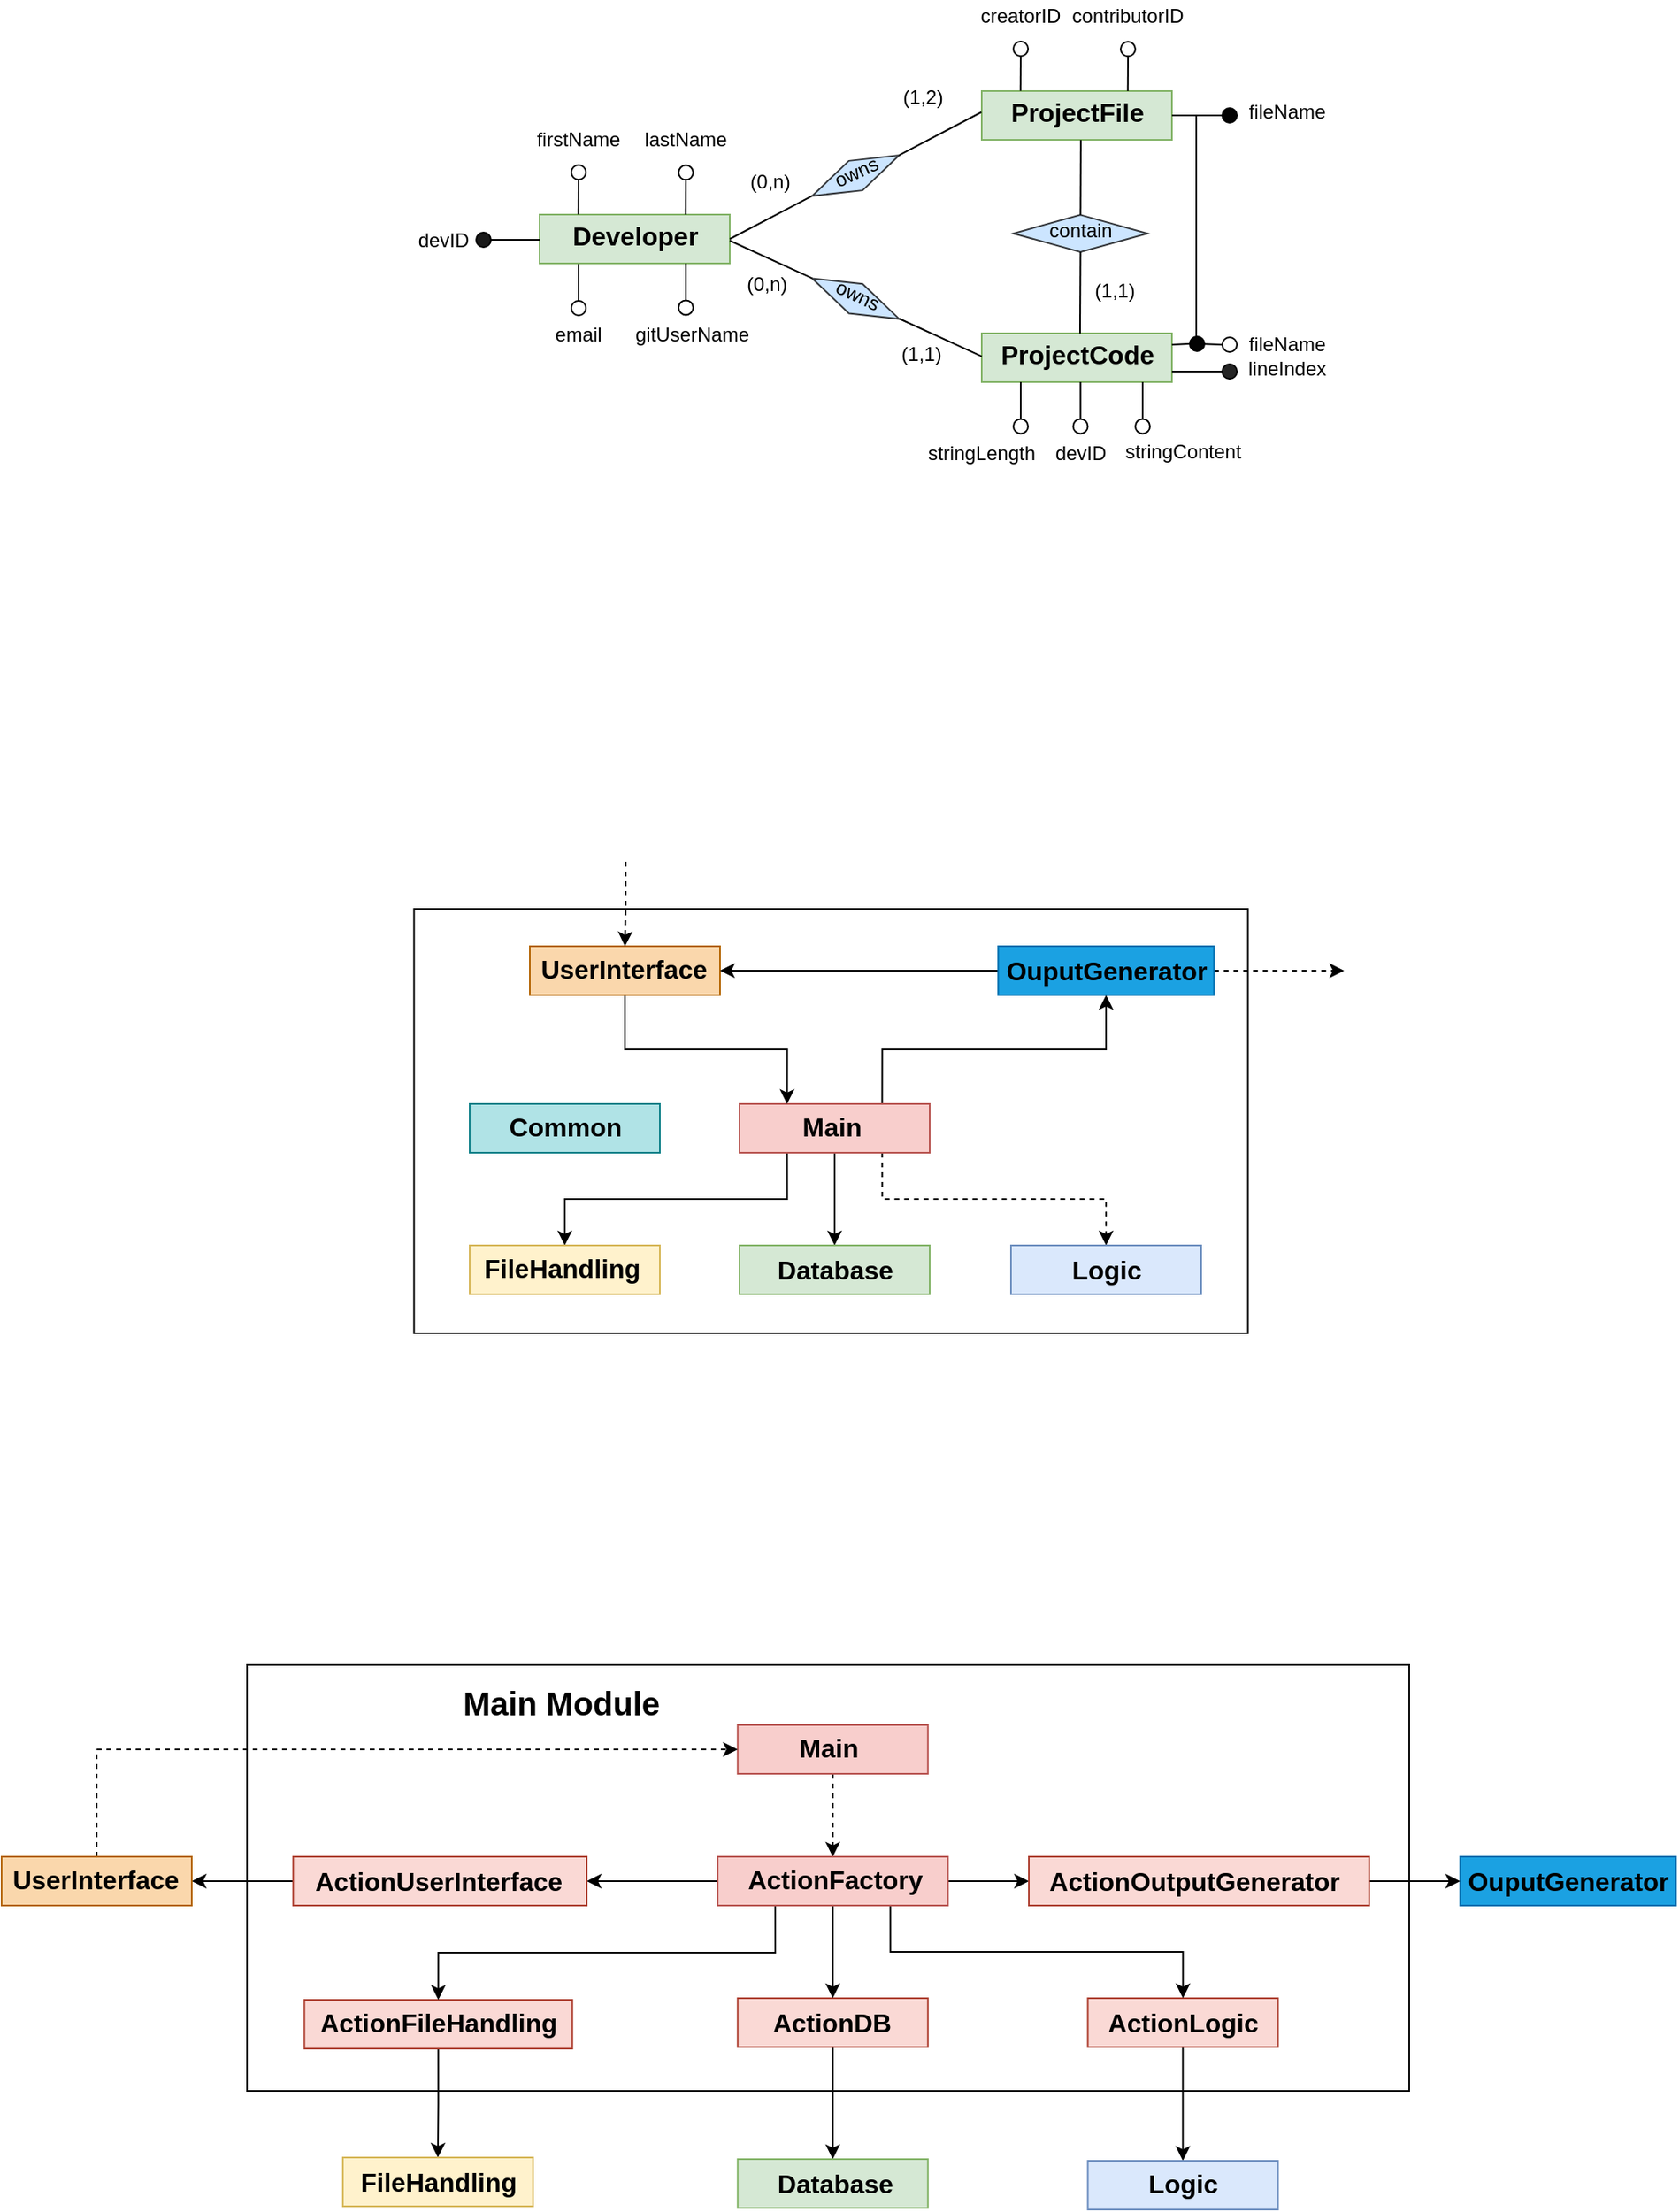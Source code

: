 <mxfile version="15.4.3" type="device"><diagram id="R2lEEEUBdFMjLlhIrx00" name="Page-1"><mxGraphModel dx="1048" dy="377" grid="0" gridSize="10" guides="1" tooltips="1" connect="1" arrows="1" fold="1" page="0" pageScale="1" pageWidth="850" pageHeight="1100" math="0" shadow="0" extFonts="Permanent Marker^https://fonts.googleapis.com/css?family=Permanent+Marker"><root><mxCell id="0"/><mxCell id="1" parent="0"/><mxCell id="upUzOazT2X5MGt1B-nJO-1" value="" style="whiteSpace=wrap;html=1;fillColor=#d5e8d4;strokeColor=#82b366;" parent="1" vertex="1"><mxGeometry x="59" y="266" width="117" height="30" as="geometry"/></mxCell><mxCell id="upUzOazT2X5MGt1B-nJO-2" value="&lt;font style=&quot;font-size: 16px&quot;&gt;&lt;b&gt;Developer&lt;/b&gt;&lt;/font&gt;" style="text;html=1;strokeColor=none;fillColor=none;align=center;verticalAlign=middle;whiteSpace=wrap;rounded=0;" parent="1" vertex="1"><mxGeometry x="97.5" y="269" width="40" height="20" as="geometry"/></mxCell><mxCell id="upUzOazT2X5MGt1B-nJO-3" value="lastName" style="text;html=1;strokeColor=none;fillColor=none;align=center;verticalAlign=middle;whiteSpace=wrap;rounded=0;" parent="1" vertex="1"><mxGeometry x="129" y="210" width="40" height="20" as="geometry"/></mxCell><mxCell id="upUzOazT2X5MGt1B-nJO-4" value="firstName" style="text;html=1;strokeColor=none;fillColor=none;align=center;verticalAlign=middle;whiteSpace=wrap;rounded=0;" parent="1" vertex="1"><mxGeometry x="63" y="210" width="40" height="20" as="geometry"/></mxCell><mxCell id="upUzOazT2X5MGt1B-nJO-5" value="devID" style="text;html=1;strokeColor=none;fillColor=none;align=center;verticalAlign=middle;whiteSpace=wrap;rounded=0;" parent="1" vertex="1"><mxGeometry x="-20" y="271.5" width="40" height="20" as="geometry"/></mxCell><mxCell id="upUzOazT2X5MGt1B-nJO-6" value="email" style="text;html=1;strokeColor=none;fillColor=none;align=center;verticalAlign=middle;whiteSpace=wrap;rounded=0;" parent="1" vertex="1"><mxGeometry x="63" y="330" width="40" height="20" as="geometry"/></mxCell><mxCell id="upUzOazT2X5MGt1B-nJO-7" value="gitUserName" style="text;html=1;strokeColor=none;fillColor=none;align=center;verticalAlign=middle;whiteSpace=wrap;rounded=0;" parent="1" vertex="1"><mxGeometry x="133" y="330" width="40" height="20" as="geometry"/></mxCell><mxCell id="upUzOazT2X5MGt1B-nJO-8" value="" style="ellipse;whiteSpace=wrap;html=1;aspect=fixed;" parent="1" vertex="1"><mxGeometry x="78.5" y="235.5" width="9" height="9" as="geometry"/></mxCell><mxCell id="upUzOazT2X5MGt1B-nJO-12" value="" style="endArrow=none;html=1;exitX=0.204;exitY=-0.005;exitDx=0;exitDy=0;exitPerimeter=0;" parent="1" source="upUzOazT2X5MGt1B-nJO-1" edge="1"><mxGeometry width="50" height="50" relative="1" as="geometry"><mxPoint x="83.5" y="259" as="sourcePoint"/><mxPoint x="83" y="244" as="targetPoint"/></mxGeometry></mxCell><mxCell id="upUzOazT2X5MGt1B-nJO-19" value="" style="ellipse;whiteSpace=wrap;html=1;aspect=fixed;" parent="1" vertex="1"><mxGeometry x="78.5" y="319" width="9" height="9" as="geometry"/></mxCell><mxCell id="upUzOazT2X5MGt1B-nJO-20" value="" style="endArrow=none;html=1;entryX=0.205;entryY=1.007;entryDx=0;entryDy=0;entryPerimeter=0;" parent="1" edge="1"><mxGeometry width="50" height="50" relative="1" as="geometry"><mxPoint x="83" y="319" as="sourcePoint"/><mxPoint x="82.985" y="296.315" as="targetPoint"/></mxGeometry></mxCell><mxCell id="upUzOazT2X5MGt1B-nJO-24" value="" style="ellipse;whiteSpace=wrap;html=1;aspect=fixed;fillColor=#191919;" parent="1" vertex="1"><mxGeometry x="20" y="277" width="9" height="9" as="geometry"/></mxCell><mxCell id="upUzOazT2X5MGt1B-nJO-25" value="" style="endArrow=none;html=1;exitX=1;exitY=0.5;exitDx=0;exitDy=0;" parent="1" source="upUzOazT2X5MGt1B-nJO-24" edge="1"><mxGeometry width="50" height="50" relative="1" as="geometry"><mxPoint x="34" y="282" as="sourcePoint"/><mxPoint x="59" y="281.5" as="targetPoint"/></mxGeometry></mxCell><mxCell id="upUzOazT2X5MGt1B-nJO-26" value="" style="rhombus;whiteSpace=wrap;html=1;fillColor=#cce5ff;rotation=-25;strokeColor=#36393d;" parent="1" vertex="1"><mxGeometry x="224" y="232" width="59" height="20" as="geometry"/></mxCell><mxCell id="upUzOazT2X5MGt1B-nJO-27" value="owns" style="text;html=1;strokeColor=none;fillColor=none;align=center;verticalAlign=middle;whiteSpace=wrap;rounded=0;rotation=-25;" parent="1" vertex="1"><mxGeometry x="234" y="230" width="40" height="20" as="geometry"/></mxCell><mxCell id="upUzOazT2X5MGt1B-nJO-28" value="" style="rhombus;whiteSpace=wrap;html=1;fillColor=#cce5ff;rotation=25;strokeColor=#36393d;" parent="1" vertex="1"><mxGeometry x="224" y="307.69" width="59" height="20" as="geometry"/></mxCell><mxCell id="upUzOazT2X5MGt1B-nJO-29" value="owns" style="text;html=1;strokeColor=none;fillColor=none;align=center;verticalAlign=middle;whiteSpace=wrap;rounded=0;rotation=25;" parent="1" vertex="1"><mxGeometry x="235" y="305.5" width="40" height="20" as="geometry"/></mxCell><mxCell id="upUzOazT2X5MGt1B-nJO-30" value="" style="endArrow=none;html=1;exitX=1;exitY=0.5;exitDx=0;exitDy=0;entryX=0;entryY=0.5;entryDx=0;entryDy=0;" parent="1" source="upUzOazT2X5MGt1B-nJO-1" target="upUzOazT2X5MGt1B-nJO-26" edge="1"><mxGeometry width="50" height="50" relative="1" as="geometry"><mxPoint x="248" y="309" as="sourcePoint"/><mxPoint x="298" y="259" as="targetPoint"/></mxGeometry></mxCell><mxCell id="upUzOazT2X5MGt1B-nJO-49" value="" style="ellipse;whiteSpace=wrap;html=1;aspect=fixed;" parent="1" vertex="1"><mxGeometry x="144.5" y="235.65" width="9" height="9" as="geometry"/></mxCell><mxCell id="upUzOazT2X5MGt1B-nJO-50" value="" style="endArrow=none;html=1;exitX=0.204;exitY=-0.005;exitDx=0;exitDy=0;exitPerimeter=0;" parent="1" edge="1"><mxGeometry width="50" height="50" relative="1" as="geometry"><mxPoint x="148.868" y="266.0" as="sourcePoint"/><mxPoint x="149" y="244.15" as="targetPoint"/></mxGeometry></mxCell><mxCell id="upUzOazT2X5MGt1B-nJO-52" value="" style="ellipse;whiteSpace=wrap;html=1;aspect=fixed;" parent="1" vertex="1"><mxGeometry x="144.5" y="318.69" width="9" height="9" as="geometry"/></mxCell><mxCell id="upUzOazT2X5MGt1B-nJO-53" value="" style="endArrow=none;html=1;entryX=0.205;entryY=1.007;entryDx=0;entryDy=0;entryPerimeter=0;" parent="1" edge="1"><mxGeometry width="50" height="50" relative="1" as="geometry"><mxPoint x="149" y="318.69" as="sourcePoint"/><mxPoint x="148.985" y="296.005" as="targetPoint"/></mxGeometry></mxCell><mxCell id="upUzOazT2X5MGt1B-nJO-54" value="" style="whiteSpace=wrap;html=1;fillColor=#d5e8d4;strokeColor=#82b366;" parent="1" vertex="1"><mxGeometry x="331" y="190" width="117" height="30" as="geometry"/></mxCell><mxCell id="upUzOazT2X5MGt1B-nJO-55" value="&lt;font style=&quot;font-size: 16px&quot;&gt;&lt;b&gt;ProjectFile&lt;/b&gt;&lt;/font&gt;" style="text;html=1;strokeColor=none;fillColor=none;align=center;verticalAlign=middle;whiteSpace=wrap;rounded=0;" parent="1" vertex="1"><mxGeometry x="369.5" y="193" width="40" height="20" as="geometry"/></mxCell><mxCell id="upUzOazT2X5MGt1B-nJO-56" value="contributorID" style="text;html=1;strokeColor=none;fillColor=none;align=center;verticalAlign=middle;whiteSpace=wrap;rounded=0;" parent="1" vertex="1"><mxGeometry x="401" y="134" width="40" height="20" as="geometry"/></mxCell><mxCell id="upUzOazT2X5MGt1B-nJO-57" value="creatorID" style="text;html=1;strokeColor=none;fillColor=none;align=center;verticalAlign=middle;whiteSpace=wrap;rounded=0;" parent="1" vertex="1"><mxGeometry x="335" y="134" width="40" height="20" as="geometry"/></mxCell><mxCell id="upUzOazT2X5MGt1B-nJO-60" value="fileName" style="text;html=1;strokeColor=none;fillColor=none;align=center;verticalAlign=middle;whiteSpace=wrap;rounded=0;" parent="1" vertex="1"><mxGeometry x="499" y="193" width="40" height="20" as="geometry"/></mxCell><mxCell id="upUzOazT2X5MGt1B-nJO-61" value="" style="ellipse;whiteSpace=wrap;html=1;aspect=fixed;fillColor=#FCFCFC;" parent="1" vertex="1"><mxGeometry x="350.5" y="159.5" width="9" height="9" as="geometry"/></mxCell><mxCell id="upUzOazT2X5MGt1B-nJO-62" value="" style="endArrow=none;html=1;exitX=0.204;exitY=-0.005;exitDx=0;exitDy=0;exitPerimeter=0;" parent="1" source="upUzOazT2X5MGt1B-nJO-54" edge="1"><mxGeometry width="50" height="50" relative="1" as="geometry"><mxPoint x="355.5" y="183" as="sourcePoint"/><mxPoint x="355" y="168" as="targetPoint"/></mxGeometry></mxCell><mxCell id="upUzOazT2X5MGt1B-nJO-67" value="" style="ellipse;whiteSpace=wrap;html=1;aspect=fixed;" parent="1" vertex="1"><mxGeometry x="416.5" y="159.65" width="9" height="9" as="geometry"/></mxCell><mxCell id="upUzOazT2X5MGt1B-nJO-68" value="" style="endArrow=none;html=1;exitX=0.204;exitY=-0.005;exitDx=0;exitDy=0;exitPerimeter=0;" parent="1" edge="1"><mxGeometry width="50" height="50" relative="1" as="geometry"><mxPoint x="420.868" y="190" as="sourcePoint"/><mxPoint x="421" y="168.15" as="targetPoint"/></mxGeometry></mxCell><mxCell id="upUzOazT2X5MGt1B-nJO-69" value="" style="ellipse;whiteSpace=wrap;html=1;aspect=fixed;fillColor=#030303;" parent="1" vertex="1"><mxGeometry x="479" y="200.5" width="9" height="9" as="geometry"/></mxCell><mxCell id="upUzOazT2X5MGt1B-nJO-71" value="" style="endArrow=none;html=1;entryX=0;entryY=0.5;entryDx=0;entryDy=0;" parent="1" target="upUzOazT2X5MGt1B-nJO-69" edge="1"><mxGeometry width="50" height="50" relative="1" as="geometry"><mxPoint x="448" y="205" as="sourcePoint"/><mxPoint x="413" y="204" as="targetPoint"/></mxGeometry></mxCell><mxCell id="upUzOazT2X5MGt1B-nJO-72" value="" style="endArrow=none;html=1;exitX=1;exitY=0.5;exitDx=0;exitDy=0;entryX=0;entryY=0.5;entryDx=0;entryDy=0;" parent="1" edge="1"><mxGeometry width="50" height="50" relative="1" as="geometry"><mxPoint x="280" y="229.53" as="sourcePoint"/><mxPoint x="330.764" y="202.997" as="targetPoint"/></mxGeometry></mxCell><mxCell id="upUzOazT2X5MGt1B-nJO-73" value="" style="whiteSpace=wrap;html=1;fillColor=#d5e8d4;strokeColor=#82b366;" parent="1" vertex="1"><mxGeometry x="331" y="339" width="117" height="30" as="geometry"/></mxCell><mxCell id="upUzOazT2X5MGt1B-nJO-74" value="&lt;font size=&quot;1&quot;&gt;&lt;b style=&quot;font-size: 16px&quot;&gt;ProjectCode&lt;/b&gt;&lt;/font&gt;" style="text;html=1;strokeColor=none;fillColor=none;align=center;verticalAlign=middle;whiteSpace=wrap;rounded=0;" parent="1" vertex="1"><mxGeometry x="369.5" y="342" width="40" height="20" as="geometry"/></mxCell><mxCell id="upUzOazT2X5MGt1B-nJO-78" value="stringContent" style="text;html=1;strokeColor=none;fillColor=none;align=center;verticalAlign=middle;whiteSpace=wrap;rounded=0;" parent="1" vertex="1"><mxGeometry x="434.5" y="402" width="40" height="20" as="geometry"/></mxCell><mxCell id="upUzOazT2X5MGt1B-nJO-79" value="stringLength" style="text;html=1;strokeColor=none;fillColor=none;align=center;verticalAlign=middle;whiteSpace=wrap;rounded=0;" parent="1" vertex="1"><mxGeometry x="310.5" y="403" width="40" height="20" as="geometry"/></mxCell><mxCell id="upUzOazT2X5MGt1B-nJO-82" value="" style="ellipse;whiteSpace=wrap;html=1;aspect=fixed;fillColor=#FFFFFF;" parent="1" vertex="1"><mxGeometry x="350.5" y="391.69" width="9" height="9" as="geometry"/></mxCell><mxCell id="upUzOazT2X5MGt1B-nJO-83" value="" style="endArrow=none;html=1;entryX=0.205;entryY=1.007;entryDx=0;entryDy=0;entryPerimeter=0;" parent="1" edge="1"><mxGeometry width="50" height="50" relative="1" as="geometry"><mxPoint x="355" y="391.69" as="sourcePoint"/><mxPoint x="354.985" y="369.005" as="targetPoint"/></mxGeometry></mxCell><mxCell id="upUzOazT2X5MGt1B-nJO-88" value="" style="ellipse;whiteSpace=wrap;html=1;aspect=fixed;" parent="1" vertex="1"><mxGeometry x="425.5" y="391.69" width="9" height="9" as="geometry"/></mxCell><mxCell id="upUzOazT2X5MGt1B-nJO-89" value="" style="endArrow=none;html=1;entryX=0.205;entryY=1.007;entryDx=0;entryDy=0;entryPerimeter=0;" parent="1" edge="1"><mxGeometry width="50" height="50" relative="1" as="geometry"><mxPoint x="430" y="391.69" as="sourcePoint"/><mxPoint x="429.985" y="369.005" as="targetPoint"/></mxGeometry></mxCell><mxCell id="upUzOazT2X5MGt1B-nJO-90" value="fileName" style="text;html=1;strokeColor=none;fillColor=none;align=center;verticalAlign=middle;whiteSpace=wrap;rounded=0;" parent="1" vertex="1"><mxGeometry x="499" y="336" width="40" height="20" as="geometry"/></mxCell><mxCell id="upUzOazT2X5MGt1B-nJO-91" value="" style="ellipse;whiteSpace=wrap;html=1;aspect=fixed;" parent="1" vertex="1"><mxGeometry x="479" y="341.5" width="9" height="9" as="geometry"/></mxCell><mxCell id="upUzOazT2X5MGt1B-nJO-92" value="" style="endArrow=none;html=1;entryX=0;entryY=0.5;entryDx=0;entryDy=0;startArrow=none;" parent="1" source="upUzOazT2X5MGt1B-nJO-117" target="upUzOazT2X5MGt1B-nJO-91" edge="1"><mxGeometry width="50" height="50" relative="1" as="geometry"><mxPoint x="448" y="346" as="sourcePoint"/><mxPoint x="413" y="345" as="targetPoint"/></mxGeometry></mxCell><mxCell id="upUzOazT2X5MGt1B-nJO-93" value="&lt;div&gt;lineIndex&lt;/div&gt;" style="text;html=1;strokeColor=none;fillColor=none;align=center;verticalAlign=middle;whiteSpace=wrap;rounded=0;" parent="1" vertex="1"><mxGeometry x="499" y="350.5" width="40" height="20" as="geometry"/></mxCell><mxCell id="upUzOazT2X5MGt1B-nJO-94" value="" style="ellipse;whiteSpace=wrap;html=1;aspect=fixed;fillColor=#242424;" parent="1" vertex="1"><mxGeometry x="479" y="358" width="9" height="9" as="geometry"/></mxCell><mxCell id="upUzOazT2X5MGt1B-nJO-95" value="" style="endArrow=none;html=1;entryX=0;entryY=0.5;entryDx=0;entryDy=0;" parent="1" target="upUzOazT2X5MGt1B-nJO-94" edge="1"><mxGeometry width="50" height="50" relative="1" as="geometry"><mxPoint x="448" y="362.5" as="sourcePoint"/><mxPoint x="413" y="361.5" as="targetPoint"/></mxGeometry></mxCell><mxCell id="upUzOazT2X5MGt1B-nJO-97" value="" style="endArrow=none;html=1;entryX=0;entryY=0.5;entryDx=0;entryDy=0;" parent="1" target="upUzOazT2X5MGt1B-nJO-28" edge="1"><mxGeometry width="50" height="50" relative="1" as="geometry"><mxPoint x="176" y="282" as="sourcePoint"/><mxPoint x="200" y="283" as="targetPoint"/></mxGeometry></mxCell><mxCell id="upUzOazT2X5MGt1B-nJO-100" value="" style="endArrow=none;html=1;entryX=0;entryY=0.5;entryDx=0;entryDy=0;" parent="1" edge="1"><mxGeometry width="50" height="50" relative="1" as="geometry"><mxPoint x="280.24" y="330" as="sourcePoint"/><mxPoint x="331.004" y="353.223" as="targetPoint"/></mxGeometry></mxCell><mxCell id="upUzOazT2X5MGt1B-nJO-101" value="" style="rhombus;whiteSpace=wrap;html=1;fillColor=#cce5ff;rotation=0;strokeColor=#36393d;" parent="1" vertex="1"><mxGeometry x="350.5" y="266.19" width="82.5" height="22.81" as="geometry"/></mxCell><mxCell id="upUzOazT2X5MGt1B-nJO-102" value="contain" style="text;html=1;strokeColor=none;fillColor=none;align=center;verticalAlign=middle;whiteSpace=wrap;rounded=0;rotation=0;" parent="1" vertex="1"><mxGeometry x="371.75" y="266" width="40" height="20" as="geometry"/></mxCell><mxCell id="upUzOazT2X5MGt1B-nJO-103" value="" style="endArrow=none;html=1;entryX=0.5;entryY=0;entryDx=0;entryDy=0;exitX=0.521;exitY=1.003;exitDx=0;exitDy=0;exitPerimeter=0;" parent="1" source="upUzOazT2X5MGt1B-nJO-54" target="upUzOazT2X5MGt1B-nJO-101" edge="1"><mxGeometry width="50" height="50" relative="1" as="geometry"><mxPoint x="392" y="222" as="sourcePoint"/><mxPoint x="404" y="255" as="targetPoint"/></mxGeometry></mxCell><mxCell id="upUzOazT2X5MGt1B-nJO-104" value="" style="endArrow=none;html=1;entryX=0.517;entryY=0.006;entryDx=0;entryDy=0;exitX=0.5;exitY=1;exitDx=0;exitDy=0;entryPerimeter=0;" parent="1" source="upUzOazT2X5MGt1B-nJO-101" target="upUzOazT2X5MGt1B-nJO-73" edge="1"><mxGeometry width="50" height="50" relative="1" as="geometry"><mxPoint x="401.957" y="230.09" as="sourcePoint"/><mxPoint x="401.75" y="276.19" as="targetPoint"/></mxGeometry></mxCell><mxCell id="upUzOazT2X5MGt1B-nJO-107" value="(1,1)" style="text;html=1;strokeColor=none;fillColor=none;align=center;verticalAlign=middle;whiteSpace=wrap;rounded=0;" parent="1" vertex="1"><mxGeometry x="393" y="303" width="40" height="20" as="geometry"/></mxCell><mxCell id="upUzOazT2X5MGt1B-nJO-108" value="(1,1)" style="text;html=1;strokeColor=none;fillColor=none;align=center;verticalAlign=middle;whiteSpace=wrap;rounded=0;" parent="1" vertex="1"><mxGeometry x="274" y="342" width="40" height="20" as="geometry"/></mxCell><mxCell id="upUzOazT2X5MGt1B-nJO-109" value="(1,2)" style="text;html=1;strokeColor=none;fillColor=none;align=center;verticalAlign=middle;whiteSpace=wrap;rounded=0;" parent="1" vertex="1"><mxGeometry x="275" y="184" width="40" height="20" as="geometry"/></mxCell><mxCell id="upUzOazT2X5MGt1B-nJO-110" value="(0,n)" style="text;html=1;strokeColor=none;fillColor=none;align=center;verticalAlign=middle;whiteSpace=wrap;rounded=0;" parent="1" vertex="1"><mxGeometry x="181" y="235.65" width="40" height="20" as="geometry"/></mxCell><mxCell id="upUzOazT2X5MGt1B-nJO-111" value="(0,n)" style="text;html=1;strokeColor=none;fillColor=none;align=center;verticalAlign=middle;whiteSpace=wrap;rounded=0;" parent="1" vertex="1"><mxGeometry x="179" y="298.69" width="40" height="20" as="geometry"/></mxCell><mxCell id="upUzOazT2X5MGt1B-nJO-116" value="" style="endArrow=none;html=1;" parent="1" edge="1"><mxGeometry width="50" height="50" relative="1" as="geometry"><mxPoint x="463" y="346" as="sourcePoint"/><mxPoint x="463" y="205" as="targetPoint"/></mxGeometry></mxCell><mxCell id="upUzOazT2X5MGt1B-nJO-117" value="" style="ellipse;whiteSpace=wrap;html=1;aspect=fixed;fillColor=#030303;" parent="1" vertex="1"><mxGeometry x="459" y="341" width="9" height="9" as="geometry"/></mxCell><mxCell id="upUzOazT2X5MGt1B-nJO-118" value="" style="endArrow=none;html=1;entryX=0;entryY=0.5;entryDx=0;entryDy=0;" parent="1" target="upUzOazT2X5MGt1B-nJO-117" edge="1"><mxGeometry width="50" height="50" relative="1" as="geometry"><mxPoint x="448" y="346" as="sourcePoint"/><mxPoint x="479" y="346" as="targetPoint"/></mxGeometry></mxCell><mxCell id="H8WSayxoB6BlcECQbcFC-1" value="devID" style="text;html=1;strokeColor=none;fillColor=none;align=center;verticalAlign=middle;whiteSpace=wrap;rounded=0;" vertex="1" parent="1"><mxGeometry x="371.75" y="403" width="40" height="20" as="geometry"/></mxCell><mxCell id="H8WSayxoB6BlcECQbcFC-2" value="" style="ellipse;whiteSpace=wrap;html=1;aspect=fixed;" vertex="1" parent="1"><mxGeometry x="387.25" y="391.69" width="9" height="9" as="geometry"/></mxCell><mxCell id="H8WSayxoB6BlcECQbcFC-3" value="" style="endArrow=none;html=1;entryX=0.205;entryY=1.007;entryDx=0;entryDy=0;entryPerimeter=0;" edge="1" parent="1"><mxGeometry width="50" height="50" relative="1" as="geometry"><mxPoint x="391.75" y="391.69" as="sourcePoint"/><mxPoint x="391.735" y="369.005" as="targetPoint"/></mxGeometry></mxCell><mxCell id="H8WSayxoB6BlcECQbcFC-22" style="edgeStyle=orthogonalEdgeStyle;rounded=0;orthogonalLoop=1;jettySize=auto;html=1;exitX=0.75;exitY=0;exitDx=0;exitDy=0;fontSize=16;" edge="1" parent="1" source="H8WSayxoB6BlcECQbcFC-5" target="H8WSayxoB6BlcECQbcFC-9"><mxGeometry relative="1" as="geometry"><mxPoint x="429" y="750" as="targetPoint"/></mxGeometry></mxCell><mxCell id="H8WSayxoB6BlcECQbcFC-23" style="edgeStyle=orthogonalEdgeStyle;rounded=0;orthogonalLoop=1;jettySize=auto;html=1;exitX=0.75;exitY=1;exitDx=0;exitDy=0;entryX=0.5;entryY=0;entryDx=0;entryDy=0;fontSize=16;dashed=1;" edge="1" parent="1" source="H8WSayxoB6BlcECQbcFC-5" target="H8WSayxoB6BlcECQbcFC-15"><mxGeometry relative="1" as="geometry"/></mxCell><mxCell id="H8WSayxoB6BlcECQbcFC-24" style="edgeStyle=orthogonalEdgeStyle;rounded=0;orthogonalLoop=1;jettySize=auto;html=1;exitX=0.5;exitY=1;exitDx=0;exitDy=0;entryX=0.5;entryY=0;entryDx=0;entryDy=0;fontSize=16;" edge="1" parent="1" source="H8WSayxoB6BlcECQbcFC-5" target="H8WSayxoB6BlcECQbcFC-13"><mxGeometry relative="1" as="geometry"/></mxCell><mxCell id="H8WSayxoB6BlcECQbcFC-25" style="edgeStyle=orthogonalEdgeStyle;rounded=0;orthogonalLoop=1;jettySize=auto;html=1;exitX=0.25;exitY=1;exitDx=0;exitDy=0;entryX=0.5;entryY=0;entryDx=0;entryDy=0;fontSize=16;startArrow=none;startFill=0;" edge="1" parent="1" source="H8WSayxoB6BlcECQbcFC-5" target="H8WSayxoB6BlcECQbcFC-11"><mxGeometry relative="1" as="geometry"/></mxCell><mxCell id="H8WSayxoB6BlcECQbcFC-5" value="" style="whiteSpace=wrap;html=1;fillColor=#f8cecc;strokeColor=#b85450;" vertex="1" parent="1"><mxGeometry x="182" y="813" width="117" height="30" as="geometry"/></mxCell><mxCell id="H8WSayxoB6BlcECQbcFC-6" value="&lt;font size=&quot;1&quot;&gt;&lt;b style=&quot;font-size: 16px&quot;&gt;Main&lt;/b&gt;&lt;/font&gt;" style="text;html=1;strokeColor=none;fillColor=none;align=center;verticalAlign=middle;whiteSpace=wrap;rounded=0;" vertex="1" parent="1"><mxGeometry x="220.5" y="817" width="35.5" height="20" as="geometry"/></mxCell><mxCell id="H8WSayxoB6BlcECQbcFC-26" style="edgeStyle=orthogonalEdgeStyle;rounded=0;orthogonalLoop=1;jettySize=auto;html=1;exitX=0.5;exitY=1;exitDx=0;exitDy=0;entryX=0.25;entryY=0;entryDx=0;entryDy=0;fontSize=16;startArrow=none;startFill=0;" edge="1" parent="1" source="H8WSayxoB6BlcECQbcFC-7" target="H8WSayxoB6BlcECQbcFC-5"><mxGeometry relative="1" as="geometry"/></mxCell><mxCell id="H8WSayxoB6BlcECQbcFC-7" value="" style="whiteSpace=wrap;html=1;fillColor=#fad7ac;strokeColor=#b46504;" vertex="1" parent="1"><mxGeometry x="53" y="716" width="117" height="30" as="geometry"/></mxCell><mxCell id="H8WSayxoB6BlcECQbcFC-8" value="&lt;font size=&quot;1&quot;&gt;&lt;b style=&quot;font-size: 16px&quot;&gt;UserInterface&lt;/b&gt;&lt;/font&gt;" style="text;html=1;strokeColor=none;fillColor=none;align=center;verticalAlign=middle;whiteSpace=wrap;rounded=0;" vertex="1" parent="1"><mxGeometry x="92.5" y="720" width="35.5" height="20" as="geometry"/></mxCell><mxCell id="H8WSayxoB6BlcECQbcFC-27" style="edgeStyle=orthogonalEdgeStyle;rounded=0;orthogonalLoop=1;jettySize=auto;html=1;exitX=0;exitY=0.5;exitDx=0;exitDy=0;entryX=1;entryY=0.5;entryDx=0;entryDy=0;fontSize=16;" edge="1" parent="1" source="H8WSayxoB6BlcECQbcFC-9" target="H8WSayxoB6BlcECQbcFC-7"><mxGeometry relative="1" as="geometry"/></mxCell><mxCell id="H8WSayxoB6BlcECQbcFC-29" style="edgeStyle=orthogonalEdgeStyle;rounded=0;orthogonalLoop=1;jettySize=auto;html=1;fontSize=16;startArrow=none;startFill=0;dashed=1;" edge="1" parent="1" source="H8WSayxoB6BlcECQbcFC-9"><mxGeometry relative="1" as="geometry"><mxPoint x="554" y="731" as="targetPoint"/></mxGeometry></mxCell><mxCell id="H8WSayxoB6BlcECQbcFC-9" value="" style="whiteSpace=wrap;html=1;fillColor=#1ba1e2;strokeColor=#006EAF;fontColor=#ffffff;" vertex="1" parent="1"><mxGeometry x="341.13" y="716" width="132.75" height="30" as="geometry"/></mxCell><mxCell id="H8WSayxoB6BlcECQbcFC-10" value="&lt;div&gt;&lt;font size=&quot;1&quot;&gt;&lt;b style=&quot;font-size: 16px&quot;&gt;OuputGenerator&lt;/b&gt;&lt;/font&gt;&lt;/div&gt;" style="text;html=1;strokeColor=none;fillColor=none;align=center;verticalAlign=middle;whiteSpace=wrap;rounded=0;" vertex="1" parent="1"><mxGeometry x="389.75" y="721" width="35.5" height="20" as="geometry"/></mxCell><mxCell id="H8WSayxoB6BlcECQbcFC-11" value="" style="whiteSpace=wrap;html=1;fillColor=#fff2cc;strokeColor=#d6b656;" vertex="1" parent="1"><mxGeometry x="16" y="900" width="117" height="30" as="geometry"/></mxCell><mxCell id="H8WSayxoB6BlcECQbcFC-12" value="&lt;font size=&quot;1&quot;&gt;&lt;b style=&quot;font-size: 16px&quot;&gt;FileHandling&lt;/b&gt;&lt;/font&gt;" style="text;html=1;strokeColor=none;fillColor=none;align=center;verticalAlign=middle;whiteSpace=wrap;rounded=0;" vertex="1" parent="1"><mxGeometry x="54.5" y="904" width="35.5" height="20" as="geometry"/></mxCell><mxCell id="H8WSayxoB6BlcECQbcFC-13" value="" style="whiteSpace=wrap;html=1;fillColor=#d5e8d4;strokeColor=#82b366;" vertex="1" parent="1"><mxGeometry x="182" y="900" width="117" height="30" as="geometry"/></mxCell><mxCell id="H8WSayxoB6BlcECQbcFC-14" value="&lt;font size=&quot;1&quot;&gt;&lt;b style=&quot;font-size: 16px&quot;&gt;Database&lt;/b&gt;&lt;/font&gt;" style="text;html=1;strokeColor=none;fillColor=none;align=center;verticalAlign=middle;whiteSpace=wrap;rounded=0;" vertex="1" parent="1"><mxGeometry x="222.5" y="905" width="35.5" height="20" as="geometry"/></mxCell><mxCell id="H8WSayxoB6BlcECQbcFC-15" value="" style="whiteSpace=wrap;html=1;fillColor=#dae8fc;strokeColor=#6c8ebf;" vertex="1" parent="1"><mxGeometry x="349" y="900" width="117" height="30" as="geometry"/></mxCell><mxCell id="H8WSayxoB6BlcECQbcFC-16" value="&lt;font size=&quot;1&quot;&gt;&lt;b style=&quot;font-size: 16px&quot;&gt;Logic&lt;/b&gt;&lt;/font&gt;" style="text;html=1;strokeColor=none;fillColor=none;align=center;verticalAlign=middle;whiteSpace=wrap;rounded=0;" vertex="1" parent="1"><mxGeometry x="389.5" y="905" width="35.5" height="20" as="geometry"/></mxCell><mxCell id="H8WSayxoB6BlcECQbcFC-19" value="" style="whiteSpace=wrap;html=1;fillColor=#b0e3e6;strokeColor=#0e8088;" vertex="1" parent="1"><mxGeometry x="16" y="813" width="117" height="30" as="geometry"/></mxCell><mxCell id="H8WSayxoB6BlcECQbcFC-20" value="&lt;div&gt;&lt;font size=&quot;1&quot;&gt;&lt;b style=&quot;font-size: 16px&quot;&gt;Common&lt;/b&gt;&lt;/font&gt;&lt;/div&gt;" style="text;html=1;strokeColor=none;fillColor=none;align=center;verticalAlign=middle;whiteSpace=wrap;rounded=0;" vertex="1" parent="1"><mxGeometry x="56.5" y="817" width="35.5" height="20" as="geometry"/></mxCell><mxCell id="H8WSayxoB6BlcECQbcFC-28" value="" style="shape=image;html=1;verticalAlign=top;verticalLabelPosition=bottom;labelBackgroundColor=#ffffff;imageAspect=0;aspect=fixed;image=https://cdn1.iconfinder.com/data/icons/social-circle-2-1/72/GitHub-128.png;fontSize=16;strokeColor=#FF2424;fillColor=#FFFFFF;" vertex="1" parent="1"><mxGeometry x="555" y="693" width="74" height="74" as="geometry"/></mxCell><mxCell id="H8WSayxoB6BlcECQbcFC-32" style="edgeStyle=orthogonalEdgeStyle;rounded=0;orthogonalLoop=1;jettySize=auto;html=1;exitX=0.5;exitY=1;exitDx=0;exitDy=0;entryX=0.5;entryY=0;entryDx=0;entryDy=0;fontSize=16;startArrow=none;startFill=0;dashed=1;" edge="1" parent="1" source="H8WSayxoB6BlcECQbcFC-30" target="H8WSayxoB6BlcECQbcFC-7"><mxGeometry relative="1" as="geometry"/></mxCell><mxCell id="H8WSayxoB6BlcECQbcFC-30" value="" style="shape=image;html=1;verticalAlign=top;verticalLabelPosition=bottom;labelBackgroundColor=#ffffff;imageAspect=0;aspect=fixed;image=https://cdn0.iconfinder.com/data/icons/software-engineering-and-video-gaming/512/77_hacker_user_gammer_programmer-128.png;fontSize=16;strokeColor=#FF2424;fillColor=#FFFFFF;" vertex="1" parent="1"><mxGeometry x="67.5" y="575" width="89" height="89" as="geometry"/></mxCell><mxCell id="H8WSayxoB6BlcECQbcFC-33" value="" style="rounded=0;whiteSpace=wrap;html=1;fontSize=16;strokeColor=#050505;fillColor=none;" vertex="1" parent="1"><mxGeometry x="-18.25" y="693" width="513" height="261" as="geometry"/></mxCell><mxCell id="H8WSayxoB6BlcECQbcFC-84" style="edgeStyle=orthogonalEdgeStyle;rounded=0;orthogonalLoop=1;jettySize=auto;html=1;exitX=0.5;exitY=1;exitDx=0;exitDy=0;entryX=0.5;entryY=0;entryDx=0;entryDy=0;dashed=1;fontSize=16;startArrow=none;startFill=0;" edge="1" parent="1" source="H8WSayxoB6BlcECQbcFC-37" target="H8WSayxoB6BlcECQbcFC-47"><mxGeometry relative="1" as="geometry"/></mxCell><mxCell id="H8WSayxoB6BlcECQbcFC-37" value="" style="whiteSpace=wrap;html=1;fillColor=#f8cecc;strokeColor=#b85450;" vertex="1" parent="1"><mxGeometry x="180.88" y="1195" width="117" height="30" as="geometry"/></mxCell><mxCell id="H8WSayxoB6BlcECQbcFC-38" value="&lt;font size=&quot;1&quot;&gt;&lt;b style=&quot;font-size: 16px&quot;&gt;Main&lt;/b&gt;&lt;/font&gt;" style="text;html=1;strokeColor=none;fillColor=none;align=center;verticalAlign=middle;whiteSpace=wrap;rounded=0;" vertex="1" parent="1"><mxGeometry x="219.38" y="1199" width="35.5" height="20" as="geometry"/></mxCell><mxCell id="H8WSayxoB6BlcECQbcFC-87" style="edgeStyle=orthogonalEdgeStyle;rounded=0;orthogonalLoop=1;jettySize=auto;html=1;exitX=0.5;exitY=1;exitDx=0;exitDy=0;entryX=0.5;entryY=0;entryDx=0;entryDy=0;fontSize=16;startArrow=none;startFill=0;" edge="1" parent="1" source="H8WSayxoB6BlcECQbcFC-39" target="H8WSayxoB6BlcECQbcFC-65"><mxGeometry relative="1" as="geometry"/></mxCell><mxCell id="H8WSayxoB6BlcECQbcFC-39" value="" style="whiteSpace=wrap;html=1;fillColor=#fad9d5;strokeColor=#ae4132;" vertex="1" parent="1"><mxGeometry x="-85.76" y="1364" width="164.88" height="30" as="geometry"/></mxCell><mxCell id="H8WSayxoB6BlcECQbcFC-40" value="&lt;font size=&quot;1&quot;&gt;&lt;b style=&quot;font-size: 16px&quot;&gt;ActionFileHandling&lt;/b&gt;&lt;/font&gt;" style="text;html=1;strokeColor=none;fillColor=none;align=center;verticalAlign=middle;whiteSpace=wrap;rounded=0;" vertex="1" parent="1"><mxGeometry x="-21.07" y="1368" width="35.5" height="20" as="geometry"/></mxCell><mxCell id="H8WSayxoB6BlcECQbcFC-89" style="edgeStyle=orthogonalEdgeStyle;rounded=0;orthogonalLoop=1;jettySize=auto;html=1;exitX=0.5;exitY=1;exitDx=0;exitDy=0;entryX=0.5;entryY=0;entryDx=0;entryDy=0;fontSize=16;startArrow=none;startFill=0;" edge="1" parent="1" source="H8WSayxoB6BlcECQbcFC-41" target="H8WSayxoB6BlcECQbcFC-67"><mxGeometry relative="1" as="geometry"/></mxCell><mxCell id="H8WSayxoB6BlcECQbcFC-41" value="" style="whiteSpace=wrap;html=1;fillColor=#fad9d5;strokeColor=#ae4132;" vertex="1" parent="1"><mxGeometry x="180.88" y="1363" width="117" height="30" as="geometry"/></mxCell><mxCell id="H8WSayxoB6BlcECQbcFC-42" value="&lt;font size=&quot;1&quot;&gt;&lt;b style=&quot;font-size: 16px&quot;&gt;ActionDB&lt;/b&gt;&lt;/font&gt;" style="text;html=1;strokeColor=none;fillColor=none;align=center;verticalAlign=middle;whiteSpace=wrap;rounded=0;" vertex="1" parent="1"><mxGeometry x="221.38" y="1368" width="35.5" height="20" as="geometry"/></mxCell><mxCell id="H8WSayxoB6BlcECQbcFC-90" style="edgeStyle=orthogonalEdgeStyle;rounded=0;orthogonalLoop=1;jettySize=auto;html=1;exitX=0.5;exitY=1;exitDx=0;exitDy=0;entryX=0.5;entryY=0;entryDx=0;entryDy=0;fontSize=16;startArrow=none;startFill=0;" edge="1" parent="1" source="H8WSayxoB6BlcECQbcFC-43" target="H8WSayxoB6BlcECQbcFC-69"><mxGeometry relative="1" as="geometry"/></mxCell><mxCell id="H8WSayxoB6BlcECQbcFC-43" value="" style="whiteSpace=wrap;html=1;fillColor=#fad9d5;strokeColor=#ae4132;" vertex="1" parent="1"><mxGeometry x="396.25" y="1363" width="117" height="30" as="geometry"/></mxCell><mxCell id="H8WSayxoB6BlcECQbcFC-44" value="&lt;font size=&quot;1&quot;&gt;&lt;b style=&quot;font-size: 16px&quot;&gt;ActionLogic&lt;/b&gt;&lt;/font&gt;" style="text;html=1;strokeColor=none;fillColor=none;align=center;verticalAlign=middle;whiteSpace=wrap;rounded=0;" vertex="1" parent="1"><mxGeometry x="436.75" y="1368" width="35.5" height="20" as="geometry"/></mxCell><mxCell id="H8WSayxoB6BlcECQbcFC-79" style="edgeStyle=orthogonalEdgeStyle;rounded=0;orthogonalLoop=1;jettySize=auto;html=1;exitX=0;exitY=0.5;exitDx=0;exitDy=0;entryX=1;entryY=0.5;entryDx=0;entryDy=0;fontSize=16;startArrow=none;startFill=0;" edge="1" parent="1" source="H8WSayxoB6BlcECQbcFC-47" target="H8WSayxoB6BlcECQbcFC-49"><mxGeometry relative="1" as="geometry"/></mxCell><mxCell id="H8WSayxoB6BlcECQbcFC-80" style="edgeStyle=orthogonalEdgeStyle;rounded=0;orthogonalLoop=1;jettySize=auto;html=1;exitX=0.25;exitY=1;exitDx=0;exitDy=0;entryX=0.5;entryY=0;entryDx=0;entryDy=0;fontSize=16;startArrow=none;startFill=0;" edge="1" parent="1" source="H8WSayxoB6BlcECQbcFC-47" target="H8WSayxoB6BlcECQbcFC-39"><mxGeometry relative="1" as="geometry"/></mxCell><mxCell id="H8WSayxoB6BlcECQbcFC-81" style="edgeStyle=orthogonalEdgeStyle;rounded=0;orthogonalLoop=1;jettySize=auto;html=1;exitX=0.5;exitY=1;exitDx=0;exitDy=0;entryX=0.5;entryY=0;entryDx=0;entryDy=0;fontSize=16;startArrow=none;startFill=0;" edge="1" parent="1" source="H8WSayxoB6BlcECQbcFC-47" target="H8WSayxoB6BlcECQbcFC-41"><mxGeometry relative="1" as="geometry"/></mxCell><mxCell id="H8WSayxoB6BlcECQbcFC-82" style="edgeStyle=orthogonalEdgeStyle;rounded=0;orthogonalLoop=1;jettySize=auto;html=1;exitX=0.75;exitY=1;exitDx=0;exitDy=0;fontSize=16;startArrow=none;startFill=0;" edge="1" parent="1" source="H8WSayxoB6BlcECQbcFC-47" target="H8WSayxoB6BlcECQbcFC-43"><mxGeometry relative="1" as="geometry"/></mxCell><mxCell id="H8WSayxoB6BlcECQbcFC-83" style="edgeStyle=orthogonalEdgeStyle;rounded=0;orthogonalLoop=1;jettySize=auto;html=1;exitX=1;exitY=0.5;exitDx=0;exitDy=0;entryX=0;entryY=0.5;entryDx=0;entryDy=0;fontSize=16;startArrow=none;startFill=0;" edge="1" parent="1" source="H8WSayxoB6BlcECQbcFC-47" target="H8WSayxoB6BlcECQbcFC-73"><mxGeometry relative="1" as="geometry"/></mxCell><mxCell id="H8WSayxoB6BlcECQbcFC-47" value="" style="whiteSpace=wrap;html=1;fillColor=#f8cecc;strokeColor=#b85450;" vertex="1" parent="1"><mxGeometry x="168.56" y="1276" width="141.63" height="30" as="geometry"/></mxCell><mxCell id="H8WSayxoB6BlcECQbcFC-48" value="&lt;font size=&quot;1&quot;&gt;&lt;b style=&quot;font-size: 16px&quot;&gt;ActionFactory&lt;/b&gt;&lt;/font&gt;" style="text;html=1;strokeColor=none;fillColor=none;align=center;verticalAlign=middle;whiteSpace=wrap;rounded=0;" vertex="1" parent="1"><mxGeometry x="222.69" y="1280" width="35.5" height="20" as="geometry"/></mxCell><mxCell id="H8WSayxoB6BlcECQbcFC-91" style="edgeStyle=orthogonalEdgeStyle;rounded=0;orthogonalLoop=1;jettySize=auto;html=1;exitX=0;exitY=0.5;exitDx=0;exitDy=0;entryX=1;entryY=0.5;entryDx=0;entryDy=0;fontSize=16;startArrow=none;startFill=0;" edge="1" parent="1" source="H8WSayxoB6BlcECQbcFC-49" target="H8WSayxoB6BlcECQbcFC-60"><mxGeometry relative="1" as="geometry"/></mxCell><mxCell id="H8WSayxoB6BlcECQbcFC-49" value="" style="whiteSpace=wrap;html=1;fillColor=#fad9d5;strokeColor=#ae4132;" vertex="1" parent="1"><mxGeometry x="-92.63" y="1276" width="180.63" height="30" as="geometry"/></mxCell><mxCell id="H8WSayxoB6BlcECQbcFC-50" value="&lt;font size=&quot;1&quot;&gt;&lt;b style=&quot;font-size: 16px&quot;&gt;ActionUserInterface&lt;/b&gt;&lt;/font&gt;" style="text;html=1;strokeColor=none;fillColor=none;align=center;verticalAlign=middle;whiteSpace=wrap;rounded=0;" vertex="1" parent="1"><mxGeometry x="-21.32" y="1281" width="35.5" height="20" as="geometry"/></mxCell><mxCell id="H8WSayxoB6BlcECQbcFC-85" style="edgeStyle=orthogonalEdgeStyle;rounded=0;orthogonalLoop=1;jettySize=auto;html=1;exitX=0.5;exitY=0;exitDx=0;exitDy=0;entryX=0;entryY=0.5;entryDx=0;entryDy=0;fontSize=16;startArrow=none;startFill=0;dashed=1;" edge="1" parent="1" source="H8WSayxoB6BlcECQbcFC-60" target="H8WSayxoB6BlcECQbcFC-37"><mxGeometry relative="1" as="geometry"/></mxCell><mxCell id="H8WSayxoB6BlcECQbcFC-60" value="" style="whiteSpace=wrap;html=1;fillColor=#fad7ac;strokeColor=#b46504;" vertex="1" parent="1"><mxGeometry x="-272" y="1276" width="117" height="30" as="geometry"/></mxCell><mxCell id="H8WSayxoB6BlcECQbcFC-61" value="&lt;font size=&quot;1&quot;&gt;&lt;b style=&quot;font-size: 16px&quot;&gt;UserInterface&lt;/b&gt;&lt;/font&gt;" style="text;html=1;strokeColor=none;fillColor=none;align=center;verticalAlign=middle;whiteSpace=wrap;rounded=0;" vertex="1" parent="1"><mxGeometry x="-232.5" y="1280" width="35.5" height="20" as="geometry"/></mxCell><mxCell id="H8WSayxoB6BlcECQbcFC-63" value="" style="whiteSpace=wrap;html=1;fillColor=#1ba1e2;strokeColor=#006EAF;fontColor=#ffffff;" vertex="1" parent="1"><mxGeometry x="625.37" y="1276" width="132.75" height="30" as="geometry"/></mxCell><mxCell id="H8WSayxoB6BlcECQbcFC-64" value="&lt;div&gt;&lt;font size=&quot;1&quot;&gt;&lt;b style=&quot;font-size: 16px&quot;&gt;OuputGenerator&lt;/b&gt;&lt;/font&gt;&lt;/div&gt;" style="text;html=1;strokeColor=none;fillColor=none;align=center;verticalAlign=middle;whiteSpace=wrap;rounded=0;" vertex="1" parent="1"><mxGeometry x="673.99" y="1281" width="35.5" height="20" as="geometry"/></mxCell><mxCell id="H8WSayxoB6BlcECQbcFC-65" value="" style="whiteSpace=wrap;html=1;fillColor=#fff2cc;strokeColor=#d6b656;" vertex="1" parent="1"><mxGeometry x="-62.07" y="1461" width="117" height="30" as="geometry"/></mxCell><mxCell id="H8WSayxoB6BlcECQbcFC-66" value="&lt;font size=&quot;1&quot;&gt;&lt;b style=&quot;font-size: 16px&quot;&gt;FileHandling&lt;/b&gt;&lt;/font&gt;" style="text;html=1;strokeColor=none;fillColor=none;align=center;verticalAlign=middle;whiteSpace=wrap;rounded=0;" vertex="1" parent="1"><mxGeometry x="-21.06" y="1466" width="35.5" height="20" as="geometry"/></mxCell><mxCell id="H8WSayxoB6BlcECQbcFC-67" value="" style="whiteSpace=wrap;html=1;fillColor=#d5e8d4;strokeColor=#82b366;" vertex="1" parent="1"><mxGeometry x="180.88" y="1462" width="117" height="30" as="geometry"/></mxCell><mxCell id="H8WSayxoB6BlcECQbcFC-68" value="&lt;font size=&quot;1&quot;&gt;&lt;b style=&quot;font-size: 16px&quot;&gt;Database&lt;/b&gt;&lt;/font&gt;" style="text;html=1;strokeColor=none;fillColor=none;align=center;verticalAlign=middle;whiteSpace=wrap;rounded=0;" vertex="1" parent="1"><mxGeometry x="222.5" y="1467" width="35.5" height="20" as="geometry"/></mxCell><mxCell id="H8WSayxoB6BlcECQbcFC-69" value="" style="whiteSpace=wrap;html=1;fillColor=#dae8fc;strokeColor=#6c8ebf;" vertex="1" parent="1"><mxGeometry x="396.25" y="1463" width="117" height="30" as="geometry"/></mxCell><mxCell id="H8WSayxoB6BlcECQbcFC-70" value="&lt;font size=&quot;1&quot;&gt;&lt;b style=&quot;font-size: 16px&quot;&gt;Logic&lt;/b&gt;&lt;/font&gt;" style="text;html=1;strokeColor=none;fillColor=none;align=center;verticalAlign=middle;whiteSpace=wrap;rounded=0;" vertex="1" parent="1"><mxGeometry x="437" y="1467" width="35.5" height="20" as="geometry"/></mxCell><mxCell id="H8WSayxoB6BlcECQbcFC-92" style="edgeStyle=orthogonalEdgeStyle;rounded=0;orthogonalLoop=1;jettySize=auto;html=1;exitX=1;exitY=0.5;exitDx=0;exitDy=0;entryX=0;entryY=0.5;entryDx=0;entryDy=0;fontSize=16;startArrow=none;startFill=0;" edge="1" parent="1" source="H8WSayxoB6BlcECQbcFC-73" target="H8WSayxoB6BlcECQbcFC-63"><mxGeometry relative="1" as="geometry"/></mxCell><mxCell id="H8WSayxoB6BlcECQbcFC-73" value="" style="whiteSpace=wrap;html=1;fillColor=#fad9d5;strokeColor=#ae4132;" vertex="1" parent="1"><mxGeometry x="360" y="1276" width="209.37" height="30" as="geometry"/></mxCell><mxCell id="H8WSayxoB6BlcECQbcFC-74" value="&lt;div&gt;&lt;font size=&quot;1&quot;&gt;&lt;b style=&quot;font-size: 16px&quot;&gt;ActionOutputGenerator&lt;/b&gt;&lt;/font&gt;&lt;/div&gt;" style="text;html=1;strokeColor=none;fillColor=none;align=center;verticalAlign=middle;whiteSpace=wrap;rounded=0;" vertex="1" parent="1"><mxGeometry x="444.37" y="1281" width="35.5" height="20" as="geometry"/></mxCell><mxCell id="H8WSayxoB6BlcECQbcFC-93" value="" style="rounded=0;whiteSpace=wrap;html=1;fontSize=16;strokeColor=#050505;fillColor=none;" vertex="1" parent="1"><mxGeometry x="-121" y="1158" width="715" height="262" as="geometry"/></mxCell><mxCell id="H8WSayxoB6BlcECQbcFC-94" value="&lt;font style=&quot;font-size: 20px&quot;&gt;&lt;b&gt;Main Module&lt;br&gt;&lt;/b&gt;&lt;/font&gt;" style="text;html=1;strokeColor=none;fillColor=none;align=center;verticalAlign=middle;whiteSpace=wrap;rounded=0;" vertex="1" parent="1"><mxGeometry x="5" y="1171" width="134.5" height="20" as="geometry"/></mxCell></root></mxGraphModel></diagram></mxfile>